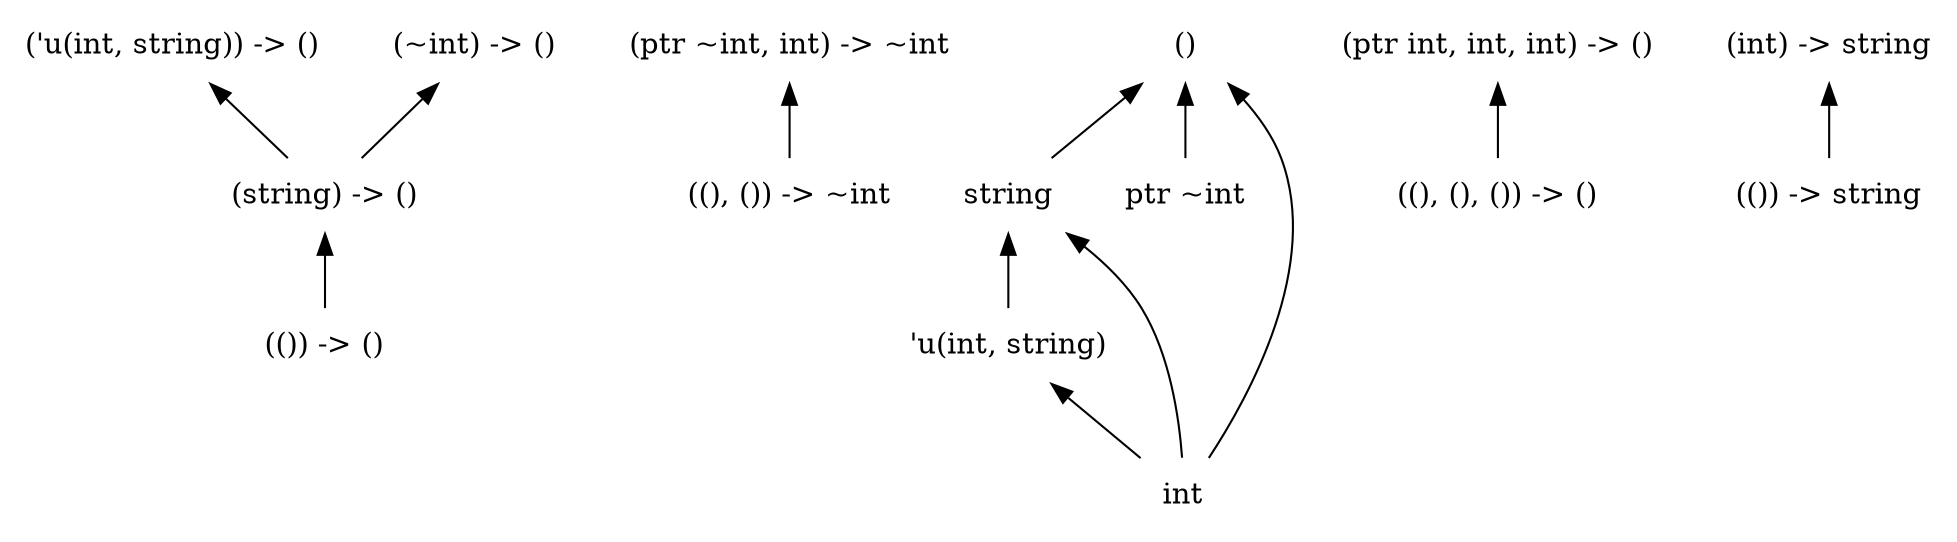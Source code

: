 digraph order {
  graph [
    size = "30,10"
    ];
  node [
    shape = none
    ];
  edge [
    dir = back
    ];
  "(string) -> ()"
  "(()) -> ()"
  "(ptr ~int, int) -> ~int"
  "string"
  "'u(int, string)"
  "(ptr int, int, int) -> ()"
  "((), ()) -> ~int"
  "()"
  "ptr ~int"
  "((), (), ()) -> ()"
  "(()) -> string"
  "('u(int, string)) -> ()"
  "(~int) -> ()"
  "(int) -> string"
  "int"
  "(string) -> ()" -> "(()) -> ()"
  "(ptr ~int, int) -> ~int" -> "((), ()) -> ~int"
  "string" -> "'u(int, string)"
  "string" -> "int"
  "('u(int, string)) -> ()" -> "(string) -> ()"
  "(~int) -> ()" -> "(string) -> ()"
  "(int) -> string" -> "(()) -> string"
  "'u(int, string)" -> "int"
  "(ptr int, int, int) -> ()" -> "((), (), ()) -> ()"
  "()" -> "string"
  "()" -> "int"
  "()" -> "ptr ~int"
}